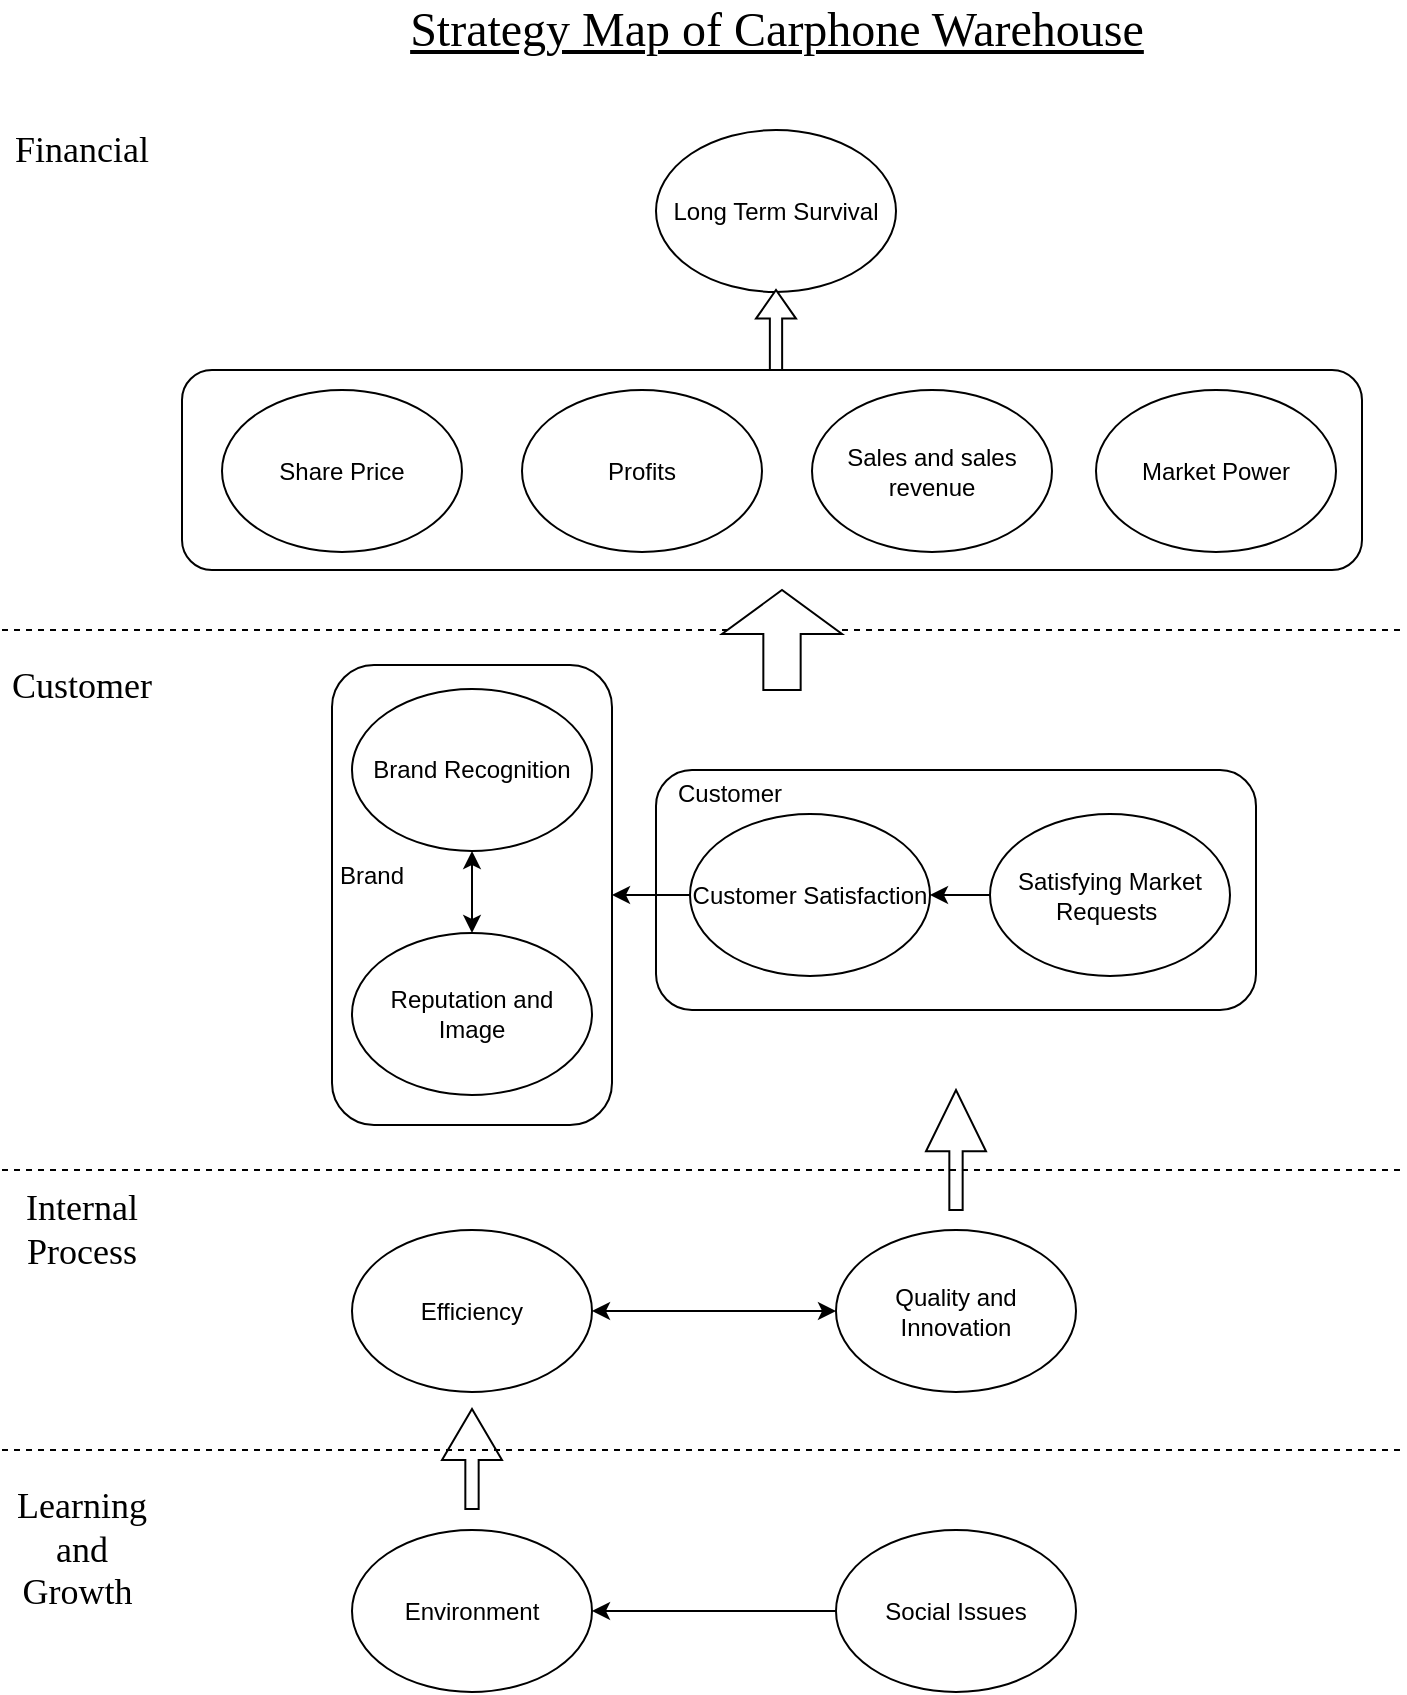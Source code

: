 <mxfile version="13.3.0" type="github">
  <diagram id="0j7kQBx2fWOavdLrpgRF" name="Page-1">
    <mxGraphModel dx="1038" dy="499" grid="1" gridSize="10" guides="1" tooltips="1" connect="1" arrows="1" fold="1" page="1" pageScale="1" pageWidth="827" pageHeight="1169" math="0" shadow="0">
      <root>
        <mxCell id="0" />
        <mxCell id="1" parent="0" />
        <mxCell id="P_k4eneQ54_tybDXNxLD-40" value="" style="rounded=1;whiteSpace=wrap;html=1;fillColor=none;" parent="1" vertex="1">
          <mxGeometry x="130" y="210" width="590" height="100" as="geometry" />
        </mxCell>
        <mxCell id="P_k4eneQ54_tybDXNxLD-27" value="" style="rounded=1;whiteSpace=wrap;html=1;fillColor=none;" parent="1" vertex="1">
          <mxGeometry x="367" y="410" width="300" height="120" as="geometry" />
        </mxCell>
        <mxCell id="P_k4eneQ54_tybDXNxLD-1" value="Environment" style="ellipse;whiteSpace=wrap;html=1;" parent="1" vertex="1">
          <mxGeometry x="215" y="790" width="120" height="81" as="geometry" />
        </mxCell>
        <mxCell id="P_k4eneQ54_tybDXNxLD-3" style="edgeStyle=orthogonalEdgeStyle;rounded=0;orthogonalLoop=1;jettySize=auto;html=1;exitX=0;exitY=0.5;exitDx=0;exitDy=0;entryX=1;entryY=0.5;entryDx=0;entryDy=0;" parent="1" source="P_k4eneQ54_tybDXNxLD-2" target="P_k4eneQ54_tybDXNxLD-1" edge="1">
          <mxGeometry relative="1" as="geometry">
            <mxPoint x="387.0" y="830.5" as="targetPoint" />
          </mxGeometry>
        </mxCell>
        <mxCell id="P_k4eneQ54_tybDXNxLD-2" value="Social Issues" style="ellipse;whiteSpace=wrap;html=1;" parent="1" vertex="1">
          <mxGeometry x="457" y="790" width="120" height="81" as="geometry" />
        </mxCell>
        <mxCell id="P_k4eneQ54_tybDXNxLD-18" value="Quality and Innovation" style="ellipse;whiteSpace=wrap;html=1;" parent="1" vertex="1">
          <mxGeometry x="457" y="640" width="120" height="81" as="geometry" />
        </mxCell>
        <mxCell id="P_k4eneQ54_tybDXNxLD-19" value="Efficiency" style="ellipse;whiteSpace=wrap;html=1;" parent="1" vertex="1">
          <mxGeometry x="215" y="640" width="120" height="81" as="geometry" />
        </mxCell>
        <mxCell id="P_k4eneQ54_tybDXNxLD-20" value="" style="endArrow=classic;startArrow=classic;html=1;entryX=0;entryY=0.5;entryDx=0;entryDy=0;exitX=1;exitY=0.5;exitDx=0;exitDy=0;" parent="1" source="P_k4eneQ54_tybDXNxLD-19" target="P_k4eneQ54_tybDXNxLD-18" edge="1">
          <mxGeometry width="50" height="50" relative="1" as="geometry">
            <mxPoint x="387.0" y="680.5" as="sourcePoint" />
            <mxPoint x="397" y="210.5" as="targetPoint" />
          </mxGeometry>
        </mxCell>
        <mxCell id="P_k4eneQ54_tybDXNxLD-22" value="" style="shape=singleArrow;direction=north;whiteSpace=wrap;html=1;arrowWidth=0.222;arrowSize=0.51;" parent="1" vertex="1">
          <mxGeometry x="260" y="729.5" width="30" height="50" as="geometry" />
        </mxCell>
        <mxCell id="P_k4eneQ54_tybDXNxLD-23" value="" style="shape=singleArrow;direction=north;whiteSpace=wrap;html=1;arrowWidth=0.222;arrowSize=0.51;" parent="1" vertex="1">
          <mxGeometry x="502" y="570" width="30" height="60" as="geometry" />
        </mxCell>
        <mxCell id="P_k4eneQ54_tybDXNxLD-26" style="edgeStyle=orthogonalEdgeStyle;rounded=0;orthogonalLoop=1;jettySize=auto;html=1;entryX=1;entryY=0.5;entryDx=0;entryDy=0;" parent="1" source="P_k4eneQ54_tybDXNxLD-24" target="P_k4eneQ54_tybDXNxLD-25" edge="1">
          <mxGeometry relative="1" as="geometry" />
        </mxCell>
        <mxCell id="P_k4eneQ54_tybDXNxLD-24" value="Satisfying Market Requests&amp;nbsp;" style="ellipse;whiteSpace=wrap;html=1;" parent="1" vertex="1">
          <mxGeometry x="534" y="432" width="120" height="81" as="geometry" />
        </mxCell>
        <mxCell id="P_k4eneQ54_tybDXNxLD-35" style="edgeStyle=orthogonalEdgeStyle;rounded=0;orthogonalLoop=1;jettySize=auto;html=1;entryX=1;entryY=0.5;entryDx=0;entryDy=0;" parent="1" source="P_k4eneQ54_tybDXNxLD-25" target="P_k4eneQ54_tybDXNxLD-32" edge="1">
          <mxGeometry relative="1" as="geometry" />
        </mxCell>
        <mxCell id="P_k4eneQ54_tybDXNxLD-25" value="Customer Satisfaction" style="ellipse;whiteSpace=wrap;html=1;" parent="1" vertex="1">
          <mxGeometry x="384" y="432" width="120" height="81" as="geometry" />
        </mxCell>
        <mxCell id="P_k4eneQ54_tybDXNxLD-28" value="Customer" style="text;html=1;strokeColor=none;fillColor=none;align=center;verticalAlign=middle;whiteSpace=wrap;rounded=0;" parent="1" vertex="1">
          <mxGeometry x="384" y="412" width="40" height="20" as="geometry" />
        </mxCell>
        <mxCell id="P_k4eneQ54_tybDXNxLD-29" value="Reputation and Image" style="ellipse;whiteSpace=wrap;html=1;" parent="1" vertex="1">
          <mxGeometry x="215" y="491.5" width="120" height="81" as="geometry" />
        </mxCell>
        <mxCell id="P_k4eneQ54_tybDXNxLD-30" value="Brand Recognition" style="ellipse;whiteSpace=wrap;html=1;" parent="1" vertex="1">
          <mxGeometry x="215" y="369.5" width="120" height="81" as="geometry" />
        </mxCell>
        <mxCell id="P_k4eneQ54_tybDXNxLD-31" value="" style="endArrow=classic;startArrow=classic;html=1;entryX=0.5;entryY=1;entryDx=0;entryDy=0;exitX=0.5;exitY=0;exitDx=0;exitDy=0;" parent="1" source="P_k4eneQ54_tybDXNxLD-29" target="P_k4eneQ54_tybDXNxLD-30" edge="1">
          <mxGeometry width="50" height="50" relative="1" as="geometry">
            <mxPoint x="385" y="609.5" as="sourcePoint" />
            <mxPoint x="435" y="559.5" as="targetPoint" />
          </mxGeometry>
        </mxCell>
        <mxCell id="P_k4eneQ54_tybDXNxLD-32" value="" style="rounded=1;whiteSpace=wrap;html=1;fillColor=none;" parent="1" vertex="1">
          <mxGeometry x="205" y="357.5" width="140" height="230" as="geometry" />
        </mxCell>
        <mxCell id="P_k4eneQ54_tybDXNxLD-33" value="Brand" style="text;html=1;strokeColor=none;fillColor=none;align=center;verticalAlign=middle;whiteSpace=wrap;rounded=0;" parent="1" vertex="1">
          <mxGeometry x="205" y="452.5" width="40" height="20" as="geometry" />
        </mxCell>
        <mxCell id="P_k4eneQ54_tybDXNxLD-36" value="Share Price" style="ellipse;whiteSpace=wrap;html=1;" parent="1" vertex="1">
          <mxGeometry x="150" y="220" width="120" height="81" as="geometry" />
        </mxCell>
        <mxCell id="P_k4eneQ54_tybDXNxLD-37" value="Profits" style="ellipse;whiteSpace=wrap;html=1;" parent="1" vertex="1">
          <mxGeometry x="300" y="220" width="120" height="81" as="geometry" />
        </mxCell>
        <mxCell id="P_k4eneQ54_tybDXNxLD-38" value="Sales and sales revenue" style="ellipse;whiteSpace=wrap;html=1;" parent="1" vertex="1">
          <mxGeometry x="445" y="220" width="120" height="81" as="geometry" />
        </mxCell>
        <mxCell id="P_k4eneQ54_tybDXNxLD-39" value="Market Power" style="ellipse;whiteSpace=wrap;html=1;" parent="1" vertex="1">
          <mxGeometry x="587" y="220" width="120" height="81" as="geometry" />
        </mxCell>
        <mxCell id="P_k4eneQ54_tybDXNxLD-41" value="Long Term Survival" style="ellipse;whiteSpace=wrap;html=1;" parent="1" vertex="1">
          <mxGeometry x="367" y="90" width="120" height="81" as="geometry" />
        </mxCell>
        <mxCell id="P_k4eneQ54_tybDXNxLD-42" value="" style="shape=singleArrow;direction=north;whiteSpace=wrap;html=1;arrowWidth=0.307;arrowSize=0.357;" parent="1" vertex="1">
          <mxGeometry x="417" y="170" width="20" height="40" as="geometry" />
        </mxCell>
        <mxCell id="P_k4eneQ54_tybDXNxLD-43" value="" style="endArrow=none;dashed=1;html=1;" parent="1" edge="1">
          <mxGeometry width="50" height="50" relative="1" as="geometry">
            <mxPoint x="40" y="750" as="sourcePoint" />
            <mxPoint x="740" y="750" as="targetPoint" />
          </mxGeometry>
        </mxCell>
        <mxCell id="P_k4eneQ54_tybDXNxLD-44" value="" style="endArrow=none;dashed=1;html=1;" parent="1" edge="1">
          <mxGeometry width="50" height="50" relative="1" as="geometry">
            <mxPoint x="40" y="610" as="sourcePoint" />
            <mxPoint x="740" y="610" as="targetPoint" />
          </mxGeometry>
        </mxCell>
        <mxCell id="P_k4eneQ54_tybDXNxLD-45" value="" style="endArrow=none;dashed=1;html=1;" parent="1" edge="1">
          <mxGeometry width="50" height="50" relative="1" as="geometry">
            <mxPoint x="40" y="340" as="sourcePoint" />
            <mxPoint x="740" y="340" as="targetPoint" />
          </mxGeometry>
        </mxCell>
        <mxCell id="P_k4eneQ54_tybDXNxLD-46" value="&lt;span style=&quot;font-family: &amp;#34;cambria&amp;#34; , serif&quot;&gt;&lt;font style=&quot;font-size: 18px&quot;&gt;Customer&lt;/font&gt;&lt;/span&gt;" style="text;html=1;strokeColor=none;fillColor=none;align=center;verticalAlign=middle;whiteSpace=wrap;rounded=0;" parent="1" vertex="1">
          <mxGeometry x="60" y="357.5" width="40" height="20" as="geometry" />
        </mxCell>
        <mxCell id="P_k4eneQ54_tybDXNxLD-47" value="&lt;font style=&quot;font-size: 18px&quot;&gt;&lt;span style=&quot;font-family: &amp;#34;cambria&amp;#34; , serif&quot;&gt;Internal&lt;/span&gt;&lt;span style=&quot;font-family: &amp;#34;times new roman&amp;#34; , serif&quot;&gt; &lt;/span&gt;&lt;span style=&quot;font-family: &amp;#34;cambria&amp;#34; , serif&quot;&gt;Process&lt;/span&gt;&lt;/font&gt;" style="text;html=1;strokeColor=none;fillColor=none;align=center;verticalAlign=middle;whiteSpace=wrap;rounded=0;" parent="1" vertex="1">
          <mxGeometry x="60" y="630" width="40" height="20" as="geometry" />
        </mxCell>
        <mxCell id="P_k4eneQ54_tybDXNxLD-48" value="&lt;span style=&quot;font-family: &amp;#34;cambria&amp;#34; , serif&quot;&gt;&lt;font style=&quot;font-size: 18px&quot;&gt;Learning&lt;br/&gt;and Growth&amp;nbsp;&lt;/font&gt;&lt;/span&gt;" style="text;html=1;strokeColor=none;fillColor=none;align=center;verticalAlign=middle;whiteSpace=wrap;rounded=0;" parent="1" vertex="1">
          <mxGeometry x="60" y="790" width="40" height="20" as="geometry" />
        </mxCell>
        <mxCell id="P_k4eneQ54_tybDXNxLD-49" value="&lt;span style=&quot;font-family: &amp;#34;cambria&amp;#34; , serif&quot;&gt;&lt;font style=&quot;font-size: 18px&quot;&gt;Financial&lt;/font&gt;&lt;/span&gt;" style="text;html=1;strokeColor=none;fillColor=none;align=center;verticalAlign=middle;whiteSpace=wrap;rounded=0;" parent="1" vertex="1">
          <mxGeometry x="60" y="90" width="40" height="20" as="geometry" />
        </mxCell>
        <mxCell id="H5yqWrvkyhw7wRc6On9Z-1" value="" style="shape=singleArrow;direction=north;whiteSpace=wrap;html=1;arrowWidth=0.311;arrowSize=0.439;" parent="1" vertex="1">
          <mxGeometry x="400" y="320" width="60" height="50" as="geometry" />
        </mxCell>
        <mxCell id="gPYuJFj_v8BSPi5QUqBB-1" value="&lt;font face=&quot;cambria, serif&quot;&gt;&lt;span style=&quot;font-size: 24px&quot;&gt;&lt;u&gt;Strategy Map of Carphone Warehouse&lt;/u&gt;&lt;/span&gt;&lt;/font&gt;" style="text;html=1;strokeColor=none;fillColor=none;align=center;verticalAlign=middle;whiteSpace=wrap;rounded=0;" vertex="1" parent="1">
          <mxGeometry x="223.75" y="30" width="406.5" height="20" as="geometry" />
        </mxCell>
      </root>
    </mxGraphModel>
  </diagram>
</mxfile>
